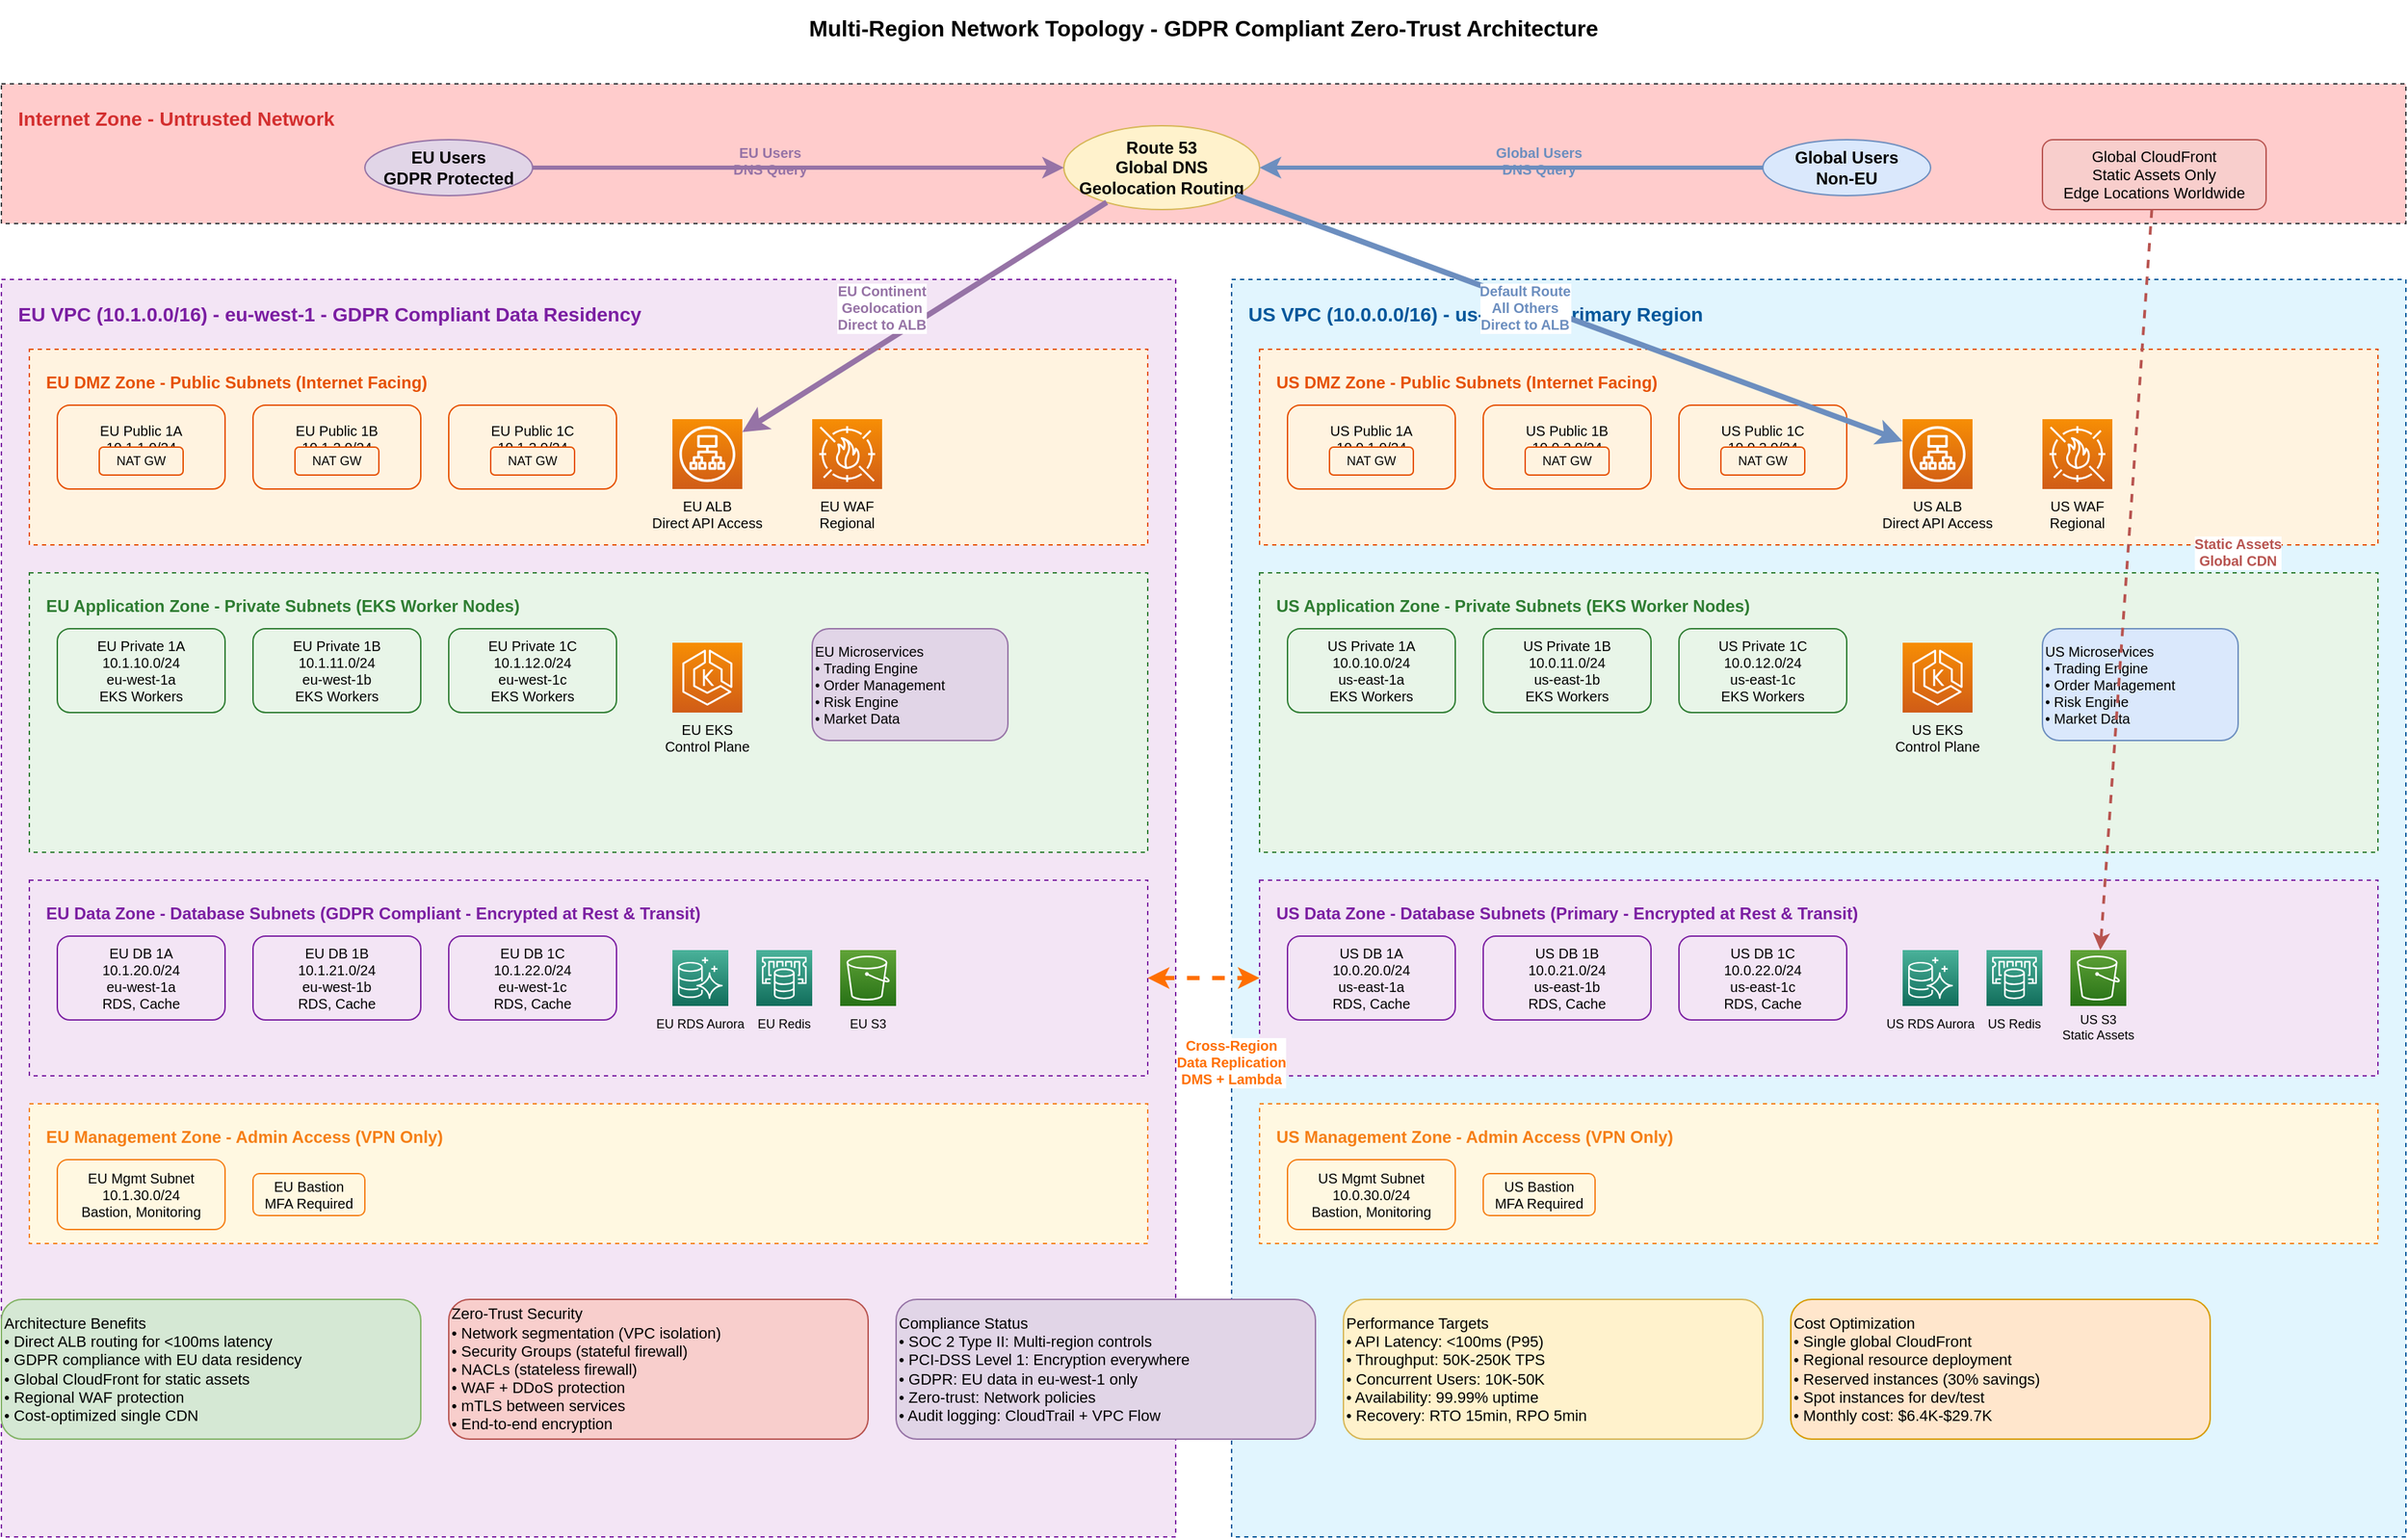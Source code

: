 <?xml version="1.0" encoding="UTF-8"?>
<mxfile version="22.1.16">
  <diagram name="Multi-Region Network Topology - GDPR Compliant" id="network-topology-v2">
    <mxGraphModel dx="2074" dy="1196" grid="1" gridSize="10" guides="1" tooltips="1" connect="1" arrows="1" fold="1" page="1" pageScale="1" pageWidth="1800" pageHeight="1200" math="0" shadow="0">
      <root>
        <mxCell id="0" />
        <mxCell id="1" parent="0" />
        
        <!-- Title -->
        <mxCell id="title" value="Multi-Region Network Topology - GDPR Compliant Zero-Trust Architecture" style="text;html=1;strokeColor=none;fillColor=none;align=center;verticalAlign=middle;whiteSpace=wrap;rounded=0;fontSize=16;fontStyle=1;" vertex="1" parent="1">
          <mxGeometry x="600" y="20" width="600" height="40" as="geometry" />
        </mxCell>

        <!-- Internet Zone -->
        <mxCell id="internet-zone" value="" style="fillColor=#ffcccc;strokeColor=#36393d;dashed=1;verticalAlign=top;fontStyle=1;whiteSpace=wrap;html=1;fontSize=14;" vertex="1" parent="1">
          <mxGeometry x="40" y="80" width="1720" height="100" as="geometry" />
        </mxCell>
        <mxCell id="internet-label" value="Internet Zone - Untrusted Network" style="text;html=1;strokeColor=none;fillColor=none;align=left;verticalAlign=top;whiteSpace=wrap;rounded=0;fontSize=14;fontStyle=1;fontColor=#d32f2f;" vertex="1" parent="1">
          <mxGeometry x="50" y="90" width="300" height="20" as="geometry" />
        </mxCell>

        <!-- EU Users -->
        <mxCell id="eu-users" value="EU Users&#xa;GDPR Protected" style="ellipse;whiteSpace=wrap;html=1;fillColor=#e1d5e7;strokeColor=#9673a6;fontSize=12;fontStyle=1;" vertex="1" parent="1">
          <mxGeometry x="300" y="120" width="120" height="40" as="geometry" />
        </mxCell>

        <!-- Route 53 Global DNS -->
        <mxCell id="route53" value="Route 53&#xa;Global DNS&#xa;Geolocation Routing" style="ellipse;whiteSpace=wrap;html=1;fillColor=#fff2cc;strokeColor=#d6b656;fontSize=12;fontStyle=1;" vertex="1" parent="1">
          <mxGeometry x="800" y="110" width="140" height="60" as="geometry" />
        </mxCell>

        <!-- Global Users -->
        <mxCell id="global-users" value="Global Users&#xa;Non-EU" style="ellipse;whiteSpace=wrap;html=1;fillColor=#dae8fc;strokeColor=#6c8ebf;fontSize=12;fontStyle=1;" vertex="1" parent="1">
          <mxGeometry x="1300" y="120" width="120" height="40" as="geometry" />
        </mxCell>

        <!-- Global CloudFront -->
        <mxCell id="global-cloudfront" value="Global CloudFront&#xa;Static Assets Only&#xa;Edge Locations Worldwide" style="rounded=1;whiteSpace=wrap;html=1;fillColor=#f8cecc;strokeColor=#b85450;fontSize=11;" vertex="1" parent="1">
          <mxGeometry x="1500" y="120" width="160" height="50" as="geometry" />
        </mxCell>

        <!-- EU Region VPC -->
        <mxCell id="eu-vpc" value="" style="fillColor=#f3e5f5;strokeColor=#7b1fa2;dashed=1;verticalAlign=top;fontStyle=1;whiteSpace=wrap;html=1;fontSize=14;" vertex="1" parent="1">
          <mxGeometry x="40" y="220" width="840" height="900" as="geometry" />
        </mxCell>
        <mxCell id="eu-vpc-label" value="EU VPC (10.1.0.0/16) - eu-west-1 - GDPR Compliant Data Residency" style="text;html=1;strokeColor=none;fillColor=none;align=left;verticalAlign=top;whiteSpace=wrap;rounded=0;fontSize=14;fontStyle=1;fontColor=#7b1fa2;" vertex="1" parent="1">
          <mxGeometry x="50" y="230" width="500" height="20" as="geometry" />
        </mxCell>

        <!-- EU DMZ Zone -->
        <mxCell id="eu-dmz-zone" value="" style="fillColor=#fff3e0;strokeColor=#e65100;dashed=1;verticalAlign=top;fontStyle=1;whiteSpace=wrap;html=1;fontSize=12;" vertex="1" parent="1">
          <mxGeometry x="60" y="270" width="800" height="140" as="geometry" />
        </mxCell>
        <mxCell id="eu-dmz-label" value="EU DMZ Zone - Public Subnets (Internet Facing)" style="text;html=1;strokeColor=none;fillColor=none;align=left;verticalAlign=top;whiteSpace=wrap;rounded=0;fontSize=12;fontStyle=1;fontColor=#e65100;" vertex="1" parent="1">
          <mxGeometry x="70" y="280" width="350" height="20" as="geometry" />
        </mxCell>

        <!-- EU Public Subnets -->
        <mxCell id="eu-pub-1a" value="EU Public 1A&#xa;10.1.1.0/24&#xa;eu-west-1a" style="rounded=1;whiteSpace=wrap;html=1;fillColor=#fff3e0;strokeColor=#e65100;fontSize=10;" vertex="1" parent="1">
          <mxGeometry x="80" y="310" width="120" height="60" as="geometry" />
        </mxCell>
        
        <mxCell id="eu-pub-1b" value="EU Public 1B&#xa;10.1.2.0/24&#xa;eu-west-1b" style="rounded=1;whiteSpace=wrap;html=1;fillColor=#fff3e0;strokeColor=#e65100;fontSize=10;" vertex="1" parent="1">
          <mxGeometry x="220" y="310" width="120" height="60" as="geometry" />
        </mxCell>
        
        <mxCell id="eu-pub-1c" value="EU Public 1C&#xa;10.1.3.0/24&#xa;eu-west-1c" style="rounded=1;whiteSpace=wrap;html=1;fillColor=#fff3e0;strokeColor=#e65100;fontSize=10;" vertex="1" parent="1">
          <mxGeometry x="360" y="310" width="120" height="60" as="geometry" />
        </mxCell>

        <!-- EU ALB -->
        <mxCell id="eu-alb" value="" style="sketch=0;points=[[0,0,0],[0.25,0,0],[0.5,0,0],[0.75,0,0],[1,0,0],[0,1,0],[0.25,1,0],[0.5,1,0],[0.75,1,0],[1,1,0],[0,0.25,0],[0,0.5,0],[0,0.75,0],[1,0.25,0],[1,0.5,0],[1,0.75,0]];outlineConnect=0;fontColor=#232F3E;gradientColor=#F78E04;gradientDirection=north;fillColor=#D05C17;strokeColor=#ffffff;dashed=0;verticalLabelPosition=bottom;verticalAlign=top;align=center;html=1;fontSize=12;fontStyle=0;aspect=fixed;shape=mxgraph.aws4.resourceIcon;resIcon=mxgraph.aws4.application_load_balancer;" vertex="1" parent="1">
          <mxGeometry x="520" y="320" width="50" height="50" as="geometry" />
        </mxCell>
        <mxCell id="eu-alb-label" value="EU ALB&#xa;Direct API Access" style="text;html=1;strokeColor=none;fillColor=none;align=center;verticalAlign=middle;whiteSpace=wrap;rounded=0;fontSize=10;" vertex="1" parent="1">
          <mxGeometry x="490" y="375" width="110" height="25" as="geometry" />
        </mxCell>

        <!-- EU WAF -->
        <mxCell id="eu-waf" value="" style="sketch=0;points=[[0,0,0],[0.25,0,0],[0.5,0,0],[0.75,0,0],[1,0,0],[0,1,0],[0.25,1,0],[0.5,1,0],[0.75,1,0],[1,1,0],[0,0.25,0],[0,0.5,0],[0,0.75,0],[1,0.25,0],[1,0.5,0],[1,0.75,0]];outlineConnect=0;fontColor=#232F3E;gradientColor=#F78E04;gradientDirection=north;fillColor=#D05C17;strokeColor=#ffffff;dashed=0;verticalLabelPosition=bottom;verticalAlign=top;align=center;html=1;fontSize=12;fontStyle=0;aspect=fixed;shape=mxgraph.aws4.resourceIcon;resIcon=mxgraph.aws4.waf;" vertex="1" parent="1">
          <mxGeometry x="620" y="320" width="50" height="50" as="geometry" />
        </mxCell>
        <mxCell id="eu-waf-label" value="EU WAF&#xa;Regional" style="text;html=1;strokeColor=none;fillColor=none;align=center;verticalAlign=middle;whiteSpace=wrap;rounded=0;fontSize=10;" vertex="1" parent="1">
          <mxGeometry x="600" y="375" width="90" height="25" as="geometry" />
        </mxCell>

        <!-- EU NAT Gateways -->
        <mxCell id="eu-nat-1a" value="NAT GW" style="rounded=1;whiteSpace=wrap;html=1;fillColor=#fff3e0;strokeColor=#e65100;fontSize=9;" vertex="1" parent="1">
          <mxGeometry x="110" y="340" width="60" height="20" as="geometry" />
        </mxCell>
        
        <mxCell id="eu-nat-1b" value="NAT GW" style="rounded=1;whiteSpace=wrap;html=1;fillColor=#fff3e0;strokeColor=#e65100;fontSize=9;" vertex="1" parent="1">
          <mxGeometry x="250" y="340" width="60" height="20" as="geometry" />
        </mxCell>
        
        <mxCell id="eu-nat-1c" value="NAT GW" style="rounded=1;whiteSpace=wrap;html=1;fillColor=#fff3e0;strokeColor=#e65100;fontSize=9;" vertex="1" parent="1">
          <mxGeometry x="390" y="340" width="60" height="20" as="geometry" />
        </mxCell>

        <!-- EU Application Zone -->
        <mxCell id="eu-app-zone" value="" style="fillColor=#e8f5e8;strokeColor=#2e7d32;dashed=1;verticalAlign=top;fontStyle=1;whiteSpace=wrap;html=1;fontSize=12;" vertex="1" parent="1">
          <mxGeometry x="60" y="430" width="800" height="200" as="geometry" />
        </mxCell>
        <mxCell id="eu-app-label" value="EU Application Zone - Private Subnets (EKS Worker Nodes)" style="text;html=1;strokeColor=none;fillColor=none;align=left;verticalAlign=top;whiteSpace=wrap;rounded=0;fontSize=12;fontStyle=1;fontColor=#2e7d32;" vertex="1" parent="1">
          <mxGeometry x="70" y="440" width="400" height="20" as="geometry" />
        </mxCell>

        <!-- EU Private App Subnets -->
        <mxCell id="eu-priv-1a" value="EU Private 1A&#xa;10.1.10.0/24&#xa;eu-west-1a&#xa;EKS Workers" style="rounded=1;whiteSpace=wrap;html=1;fillColor=#e8f5e8;strokeColor=#2e7d32;fontSize=10;" vertex="1" parent="1">
          <mxGeometry x="80" y="470" width="120" height="60" as="geometry" />
        </mxCell>
        
        <mxCell id="eu-priv-1b" value="EU Private 1B&#xa;10.1.11.0/24&#xa;eu-west-1b&#xa;EKS Workers" style="rounded=1;whiteSpace=wrap;html=1;fillColor=#e8f5e8;strokeColor=#2e7d32;fontSize=10;" vertex="1" parent="1">
          <mxGeometry x="220" y="470" width="120" height="60" as="geometry" />
        </mxCell>
        
        <mxCell id="eu-priv-1c" value="EU Private 1C&#xa;10.1.12.0/24&#xa;eu-west-1c&#xa;EKS Workers" style="rounded=1;whiteSpace=wrap;html=1;fillColor=#e8f5e8;strokeColor=#2e7d32;fontSize=10;" vertex="1" parent="1">
          <mxGeometry x="360" y="470" width="120" height="60" as="geometry" />
        </mxCell>

        <!-- EU EKS Control Plane -->
        <mxCell id="eu-eks" value="" style="sketch=0;points=[[0,0,0],[0.25,0,0],[0.5,0,0],[0.75,0,0],[1,0,0],[0,1,0],[0.25,1,0],[0.5,1,0],[0.75,1,0],[1,1,0],[0,0.25,0],[0,0.5,0],[0,0.75,0],[1,0.25,0],[1,0.5,0],[1,0.75,0]];outlineConnect=0;fontColor=#232F3E;gradientColor=#F78E04;gradientDirection=north;fillColor=#D05C17;strokeColor=#ffffff;dashed=0;verticalLabelPosition=bottom;verticalAlign=top;align=center;html=1;fontSize=12;fontStyle=0;aspect=fixed;shape=mxgraph.aws4.resourceIcon;resIcon=mxgraph.aws4.eks;" vertex="1" parent="1">
          <mxGeometry x="520" y="480" width="50" height="50" as="geometry" />
        </mxCell>
        <mxCell id="eu-eks-label" value="EU EKS&#xa;Control Plane" style="text;html=1;strokeColor=none;fillColor=none;align=center;verticalAlign=middle;whiteSpace=wrap;rounded=0;fontSize=10;" vertex="1" parent="1">
          <mxGeometry x="490" y="535" width="110" height="25" as="geometry" />
        </mxCell>

        <!-- EU Microservices -->
        <mxCell id="eu-services" value="EU Microservices&#xa;• Trading Engine&#xa;• Order Management&#xa;• Risk Engine&#xa;• Market Data" style="rounded=1;whiteSpace=wrap;html=1;fillColor=#e1d5e7;strokeColor=#9673a6;fontSize=10;align=left;" vertex="1" parent="1">
          <mxGeometry x="620" y="470" width="140" height="80" as="geometry" />
        </mxCell>

        <!-- EU Data Zone -->
        <mxCell id="eu-data-zone" value="" style="fillColor=#f3e5f5;strokeColor=#7b1fa2;dashed=1;verticalAlign=top;fontStyle=1;whiteSpace=wrap;html=1;fontSize=12;" vertex="1" parent="1">
          <mxGeometry x="60" y="650" width="800" height="140" as="geometry" />
        </mxCell>
        <mxCell id="eu-data-label" value="EU Data Zone - Database Subnets (GDPR Compliant - Encrypted at Rest &amp; Transit)" style="text;html=1;strokeColor=none;fillColor=none;align=left;verticalAlign=top;whiteSpace=wrap;rounded=0;fontSize=12;fontStyle=1;fontColor=#7b1fa2;" vertex="1" parent="1">
          <mxGeometry x="70" y="660" width="500" height="20" as="geometry" />
        </mxCell>

        <!-- EU Database Subnets -->
        <mxCell id="eu-db-1a" value="EU DB 1A&#xa;10.1.20.0/24&#xa;eu-west-1a&#xa;RDS, Cache" style="rounded=1;whiteSpace=wrap;html=1;fillColor=#f3e5f5;strokeColor=#7b1fa2;fontSize=10;" vertex="1" parent="1">
          <mxGeometry x="80" y="690" width="120" height="60" as="geometry" />
        </mxCell>
        
        <mxCell id="eu-db-1b" value="EU DB 1B&#xa;10.1.21.0/24&#xa;eu-west-1b&#xa;RDS, Cache" style="rounded=1;whiteSpace=wrap;html=1;fillColor=#f3e5f5;strokeColor=#7b1fa2;fontSize=10;" vertex="1" parent="1">
          <mxGeometry x="220" y="690" width="120" height="60" as="geometry" />
        </mxCell>
        
        <mxCell id="eu-db-1c" value="EU DB 1C&#xa;10.1.22.0/24&#xa;eu-west-1c&#xa;RDS, Cache" style="rounded=1;whiteSpace=wrap;html=1;fillColor=#f3e5f5;strokeColor=#7b1fa2;fontSize=10;" vertex="1" parent="1">
          <mxGeometry x="360" y="690" width="120" height="60" as="geometry" />
        </mxCell>

        <!-- EU Database Icons -->
        <mxCell id="eu-rds" value="" style="sketch=0;points=[[0,0,0],[0.25,0,0],[0.5,0,0],[0.75,0,0],[1,0,0],[0,1,0],[0.25,1,0],[0.5,1,0],[0.75,1,0],[1,1,0],[0,0.25,0],[0,0.5,0],[0,0.75,0],[1,0.25,0],[1,0.5,0],[1,0.75,0]];outlineConnect=0;fontColor=#232F3E;gradientColor=#4AB29A;gradientDirection=north;fillColor=#116D5B;strokeColor=#ffffff;dashed=0;verticalLabelPosition=bottom;verticalAlign=top;align=center;html=1;fontSize=12;fontStyle=0;aspect=fixed;shape=mxgraph.aws4.resourceIcon;resIcon=mxgraph.aws4.aurora;" vertex="1" parent="1">
          <mxGeometry x="520" y="700" width="40" height="40" as="geometry" />
        </mxCell>
        <mxCell id="eu-rds-label" value="EU RDS Aurora" style="text;html=1;strokeColor=none;fillColor=none;align=center;verticalAlign=middle;whiteSpace=wrap;rounded=0;fontSize=9;" vertex="1" parent="1">
          <mxGeometry x="490" y="745" width="100" height="15" as="geometry" />
        </mxCell>

        <mxCell id="eu-redis" value="" style="sketch=0;points=[[0,0,0],[0.25,0,0],[0.5,0,0],[0.75,0,0],[1,0,0],[0,1,0],[0.25,1,0],[0.5,1,0],[0.75,1,0],[1,1,0],[0,0.25,0],[0,0.5,0],[0,0.75,0],[1,0.25,0],[1,0.5,0],[1,0.75,0]];outlineConnect=0;fontColor=#232F3E;gradientColor=#4AB29A;gradientDirection=north;fillColor=#116D5B;strokeColor=#ffffff;dashed=0;verticalLabelPosition=bottom;verticalAlign=top;align=center;html=1;fontSize=12;fontStyle=0;aspect=fixed;shape=mxgraph.aws4.resourceIcon;resIcon=mxgraph.aws4.elasticache;" vertex="1" parent="1">
          <mxGeometry x="580" y="700" width="40" height="40" as="geometry" />
        </mxCell>
        <mxCell id="eu-redis-label" value="EU Redis" style="text;html=1;strokeColor=none;fillColor=none;align=center;verticalAlign=middle;whiteSpace=wrap;rounded=0;fontSize=9;" vertex="1" parent="1">
          <mxGeometry x="560" y="745" width="80" height="15" as="geometry" />
        </mxCell>

        <mxCell id="eu-s3" value="" style="sketch=0;points=[[0,0,0],[0.25,0,0],[0.5,0,0],[0.75,0,0],[1,0,0],[0,1,0],[0.25,1,0],[0.5,1,0],[0.75,1,0],[1,1,0],[0,0.25,0],[0,0.5,0],[0,0.75,0],[1,0.25,0],[1,0.5,0],[1,0.75,0]];outlineConnect=0;fontColor=#232F3E;gradientColor=#60A337;gradientDirection=north;fillColor=#277116;strokeColor=#ffffff;dashed=0;verticalLabelPosition=bottom;verticalAlign=top;align=center;html=1;fontSize=12;fontStyle=0;aspect=fixed;shape=mxgraph.aws4.resourceIcon;resIcon=mxgraph.aws4.s3;" vertex="1" parent="1">
          <mxGeometry x="640" y="700" width="40" height="40" as="geometry" />
        </mxCell>
        <mxCell id="eu-s3-label" value="EU S3" style="text;html=1;strokeColor=none;fillColor=none;align=center;verticalAlign=middle;whiteSpace=wrap;rounded=0;fontSize=9;" vertex="1" parent="1">
          <mxGeometry x="620" y="745" width="80" height="15" as="geometry" />
        </mxCell>

        <!-- EU Management Zone -->
        <mxCell id="eu-mgmt-zone" value="" style="fillColor=#fff8e1;strokeColor=#f57f17;dashed=1;verticalAlign=top;fontStyle=1;whiteSpace=wrap;html=1;fontSize=12;" vertex="1" parent="1">
          <mxGeometry x="60" y="810" width="800" height="100" as="geometry" />
        </mxCell>
        <mxCell id="eu-mgmt-label" value="EU Management Zone - Admin Access (VPN Only)" style="text;html=1;strokeColor=none;fillColor=none;align=left;verticalAlign=top;whiteSpace=wrap;rounded=0;fontSize=12;fontStyle=1;fontColor=#f57f17;" vertex="1" parent="1">
          <mxGeometry x="70" y="820" width="350" height="20" as="geometry" />
        </mxCell>

        <mxCell id="eu-mgmt-subnet" value="EU Mgmt Subnet&#xa;10.1.30.0/24&#xa;Bastion, Monitoring" style="rounded=1;whiteSpace=wrap;html=1;fillColor=#fff8e1;strokeColor=#f57f17;fontSize=10;" vertex="1" parent="1">
          <mxGeometry x="80" y="850" width="120" height="50" as="geometry" />
        </mxCell>

        <mxCell id="eu-bastion" value="EU Bastion&#xa;MFA Required" style="rounded=1;whiteSpace=wrap;html=1;fillColor=#fff8e1;strokeColor=#f57f17;fontSize=10;" vertex="1" parent="1">
          <mxGeometry x="220" y="860" width="80" height="30" as="geometry" />
        </mxCell>

        <!-- US Region VPC -->
        <mxCell id="us-vpc" value="" style="fillColor=#e1f5fe;strokeColor=#01579b;dashed=1;verticalAlign=top;fontStyle=1;whiteSpace=wrap;html=1;fontSize=14;" vertex="1" parent="1">
          <mxGeometry x="920" y="220" width="840" height="900" as="geometry" />
        </mxCell>
        <mxCell id="us-vpc-label" value="US VPC (10.0.0.0/16) - us-east-1 - Primary Region" style="text;html=1;strokeColor=none;fillColor=none;align=left;verticalAlign=top;whiteSpace=wrap;rounded=0;fontSize=14;fontStyle=1;fontColor=#01579b;" vertex="1" parent="1">
          <mxGeometry x="930" y="230" width="400" height="20" as="geometry" />
        </mxCell>

        <!-- US DMZ Zone -->
        <mxCell id="us-dmz-zone" value="" style="fillColor=#fff3e0;strokeColor=#e65100;dashed=1;verticalAlign=top;fontStyle=1;whiteSpace=wrap;html=1;fontSize=12;" vertex="1" parent="1">
          <mxGeometry x="940" y="270" width="800" height="140" as="geometry" />
        </mxCell>
        <mxCell id="us-dmz-label" value="US DMZ Zone - Public Subnets (Internet Facing)" style="text;html=1;strokeColor=none;fillColor=none;align=left;verticalAlign=top;whiteSpace=wrap;rounded=0;fontSize=12;fontStyle=1;fontColor=#e65100;" vertex="1" parent="1">
          <mxGeometry x="950" y="280" width="350" height="20" as="geometry" />
        </mxCell>

        <!-- US Public Subnets -->
        <mxCell id="us-pub-1a" value="US Public 1A&#xa;10.0.1.0/24&#xa;us-east-1a" style="rounded=1;whiteSpace=wrap;html=1;fillColor=#fff3e0;strokeColor=#e65100;fontSize=10;" vertex="1" parent="1">
          <mxGeometry x="960" y="310" width="120" height="60" as="geometry" />
        </mxCell>
        
        <mxCell id="us-pub-1b" value="US Public 1B&#xa;10.0.2.0/24&#xa;us-east-1b" style="rounded=1;whiteSpace=wrap;html=1;fillColor=#fff3e0;strokeColor=#e65100;fontSize=10;" vertex="1" parent="1">
          <mxGeometry x="1100" y="310" width="120" height="60" as="geometry" />
        </mxCell>
        
        <mxCell id="us-pub-1c" value="US Public 1C&#xa;10.0.3.0/24&#xa;us-east-1c" style="rounded=1;whiteSpace=wrap;html=1;fillColor=#fff3e0;strokeColor=#e65100;fontSize=10;" vertex="1" parent="1">
          <mxGeometry x="1240" y="310" width="120" height="60" as="geometry" />
        </mxCell>

        <!-- US ALB -->
        <mxCell id="us-alb" value="" style="sketch=0;points=[[0,0,0],[0.25,0,0],[0.5,0,0],[0.75,0,0],[1,0,0],[0,1,0],[0.25,1,0],[0.5,1,0],[0.75,1,0],[1,1,0],[0,0.25,0],[0,0.5,0],[0,0.75,0],[1,0.25,0],[1,0.5,0],[1,0.75,0]];outlineConnect=0;fontColor=#232F3E;gradientColor=#F78E04;gradientDirection=north;fillColor=#D05C17;strokeColor=#ffffff;dashed=0;verticalLabelPosition=bottom;verticalAlign=top;align=center;html=1;fontSize=12;fontStyle=0;aspect=fixed;shape=mxgraph.aws4.resourceIcon;resIcon=mxgraph.aws4.application_load_balancer;" vertex="1" parent="1">
          <mxGeometry x="1400" y="320" width="50" height="50" as="geometry" />
        </mxCell>
        <mxCell id="us-alb-label" value="US ALB&#xa;Direct API Access" style="text;html=1;strokeColor=none;fillColor=none;align=center;verticalAlign=middle;whiteSpace=wrap;rounded=0;fontSize=10;" vertex="1" parent="1">
          <mxGeometry x="1370" y="375" width="110" height="25" as="geometry" />
        </mxCell>

        <!-- US WAF -->
        <mxCell id="us-waf" value="" style="sketch=0;points=[[0,0,0],[0.25,0,0],[0.5,0,0],[0.75,0,0],[1,0,0],[0,1,0],[0.25,1,0],[0.5,1,0],[0.75,1,0],[1,1,0],[0,0.25,0],[0,0.5,0],[0,0.75,0],[1,0.25,0],[1,0.5,0],[1,0.75,0]];outlineConnect=0;fontColor=#232F3E;gradientColor=#F78E04;gradientDirection=north;fillColor=#D05C17;strokeColor=#ffffff;dashed=0;verticalLabelPosition=bottom;verticalAlign=top;align=center;html=1;fontSize=12;fontStyle=0;aspect=fixed;shape=mxgraph.aws4.resourceIcon;resIcon=mxgraph.aws4.waf;" vertex="1" parent="1">
          <mxGeometry x="1500" y="320" width="50" height="50" as="geometry" />
        </mxCell>
        <mxCell id="us-waf-label" value="US WAF&#xa;Regional" style="text;html=1;strokeColor=none;fillColor=none;align=center;verticalAlign=middle;whiteSpace=wrap;rounded=0;fontSize=10;" vertex="1" parent="1">
          <mxGeometry x="1480" y="375" width="90" height="25" as="geometry" />
        </mxCell>

        <!-- US NAT Gateways -->
        <mxCell id="us-nat-1a" value="NAT GW" style="rounded=1;whiteSpace=wrap;html=1;fillColor=#fff3e0;strokeColor=#e65100;fontSize=9;" vertex="1" parent="1">
          <mxGeometry x="990" y="340" width="60" height="20" as="geometry" />
        </mxCell>
        
        <mxCell id="us-nat-1b" value="NAT GW" style="rounded=1;whiteSpace=wrap;html=1;fillColor=#fff3e0;strokeColor=#e65100;fontSize=9;" vertex="1" parent="1">
          <mxGeometry x="1130" y="340" width="60" height="20" as="geometry" />
        </mxCell>
        
        <mxCell id="us-nat-1c" value="NAT GW" style="rounded=1;whiteSpace=wrap;html=1;fillColor=#fff3e0;strokeColor=#e65100;fontSize=9;" vertex="1" parent="1">
          <mxGeometry x="1270" y="340" width="60" height="20" as="geometry" />
        </mxCell>

        <!-- US Application Zone -->
        <mxCell id="us-app-zone" value="" style="fillColor=#e8f5e8;strokeColor=#2e7d32;dashed=1;verticalAlign=top;fontStyle=1;whiteSpace=wrap;html=1;fontSize=12;" vertex="1" parent="1">
          <mxGeometry x="940" y="430" width="800" height="200" as="geometry" />
        </mxCell>
        <mxCell id="us-app-label" value="US Application Zone - Private Subnets (EKS Worker Nodes)" style="text;html=1;strokeColor=none;fillColor=none;align=left;verticalAlign=top;whiteSpace=wrap;rounded=0;fontSize=12;fontStyle=1;fontColor=#2e7d32;" vertex="1" parent="1">
          <mxGeometry x="950" y="440" width="400" height="20" as="geometry" />
        </mxCell>

        <!-- US Private App Subnets -->
        <mxCell id="us-priv-1a" value="US Private 1A&#xa;10.0.10.0/24&#xa;us-east-1a&#xa;EKS Workers" style="rounded=1;whiteSpace=wrap;html=1;fillColor=#e8f5e8;strokeColor=#2e7d32;fontSize=10;" vertex="1" parent="1">
          <mxGeometry x="960" y="470" width="120" height="60" as="geometry" />
        </mxCell>
        
        <mxCell id="us-priv-1b" value="US Private 1B&#xa;10.0.11.0/24&#xa;us-east-1b&#xa;EKS Workers" style="rounded=1;whiteSpace=wrap;html=1;fillColor=#e8f5e8;strokeColor=#2e7d32;fontSize=10;" vertex="1" parent="1">
          <mxGeometry x="1100" y="470" width="120" height="60" as="geometry" />
        </mxCell>
        
        <mxCell id="us-priv-1c" value="US Private 1C&#xa;10.0.12.0/24&#xa;us-east-1c&#xa;EKS Workers" style="rounded=1;whiteSpace=wrap;html=1;fillColor=#e8f5e8;strokeColor=#2e7d32;fontSize=10;" vertex="1" parent="1">
          <mxGeometry x="1240" y="470" width="120" height="60" as="geometry" />
        </mxCell>

        <!-- US EKS Control Plane -->
        <mxCell id="us-eks" value="" style="sketch=0;points=[[0,0,0],[0.25,0,0],[0.5,0,0],[0.75,0,0],[1,0,0],[0,1,0],[0.25,1,0],[0.5,1,0],[0.75,1,0],[1,1,0],[0,0.25,0],[0,0.5,0],[0,0.75,0],[1,0.25,0],[1,0.5,0],[1,0.75,0]];outlineConnect=0;fontColor=#232F3E;gradientColor=#F78E04;gradientDirection=north;fillColor=#D05C17;strokeColor=#ffffff;dashed=0;verticalLabelPosition=bottom;verticalAlign=top;align=center;html=1;fontSize=12;fontStyle=0;aspect=fixed;shape=mxgraph.aws4.resourceIcon;resIcon=mxgraph.aws4.eks;" vertex="1" parent="1">
          <mxGeometry x="1400" y="480" width="50" height="50" as="geometry" />
        </mxCell>
        <mxCell id="us-eks-label" value="US EKS&#xa;Control Plane" style="text;html=1;strokeColor=none;fillColor=none;align=center;verticalAlign=middle;whiteSpace=wrap;rounded=0;fontSize=10;" vertex="1" parent="1">
          <mxGeometry x="1370" y="535" width="110" height="25" as="geometry" />
        </mxCell>

        <!-- US Microservices -->
        <mxCell id="us-services" value="US Microservices&#xa;• Trading Engine&#xa;• Order Management&#xa;• Risk Engine&#xa;• Market Data" style="rounded=1;whiteSpace=wrap;html=1;fillColor=#dae8fc;strokeColor=#6c8ebf;fontSize=10;align=left;" vertex="1" parent="1">
          <mxGeometry x="1500" y="470" width="140" height="80" as="geometry" />
        </mxCell>

        <!-- US Data Zone -->
        <mxCell id="us-data-zone" value="" style="fillColor=#f3e5f5;strokeColor=#7b1fa2;dashed=1;verticalAlign=top;fontStyle=1;whiteSpace=wrap;html=1;fontSize=12;" vertex="1" parent="1">
          <mxGeometry x="940" y="650" width="800" height="140" as="geometry" />
        </mxCell>
        <mxCell id="us-data-label" value="US Data Zone - Database Subnets (Primary - Encrypted at Rest &amp; Transit)" style="text;html=1;strokeColor=none;fillColor=none;align=left;verticalAlign=top;whiteSpace=wrap;rounded=0;fontSize=12;fontStyle=1;fontColor=#7b1fa2;" vertex="1" parent="1">
          <mxGeometry x="950" y="660" width="450" height="20" as="geometry" />
        </mxCell>

        <!-- US Database Subnets -->
        <mxCell id="us-db-1a" value="US DB 1A&#xa;10.0.20.0/24&#xa;us-east-1a&#xa;RDS, Cache" style="rounded=1;whiteSpace=wrap;html=1;fillColor=#f3e5f5;strokeColor=#7b1fa2;fontSize=10;" vertex="1" parent="1">
          <mxGeometry x="960" y="690" width="120" height="60" as="geometry" />
        </mxCell>
        
        <mxCell id="us-db-1b" value="US DB 1B&#xa;10.0.21.0/24&#xa;us-east-1b&#xa;RDS, Cache" style="rounded=1;whiteSpace=wrap;html=1;fillColor=#f3e5f5;strokeColor=#7b1fa2;fontSize=10;" vertex="1" parent="1">
          <mxGeometry x="1100" y="690" width="120" height="60" as="geometry" />
        </mxCell>
        
        <mxCell id="us-db-1c" value="US DB 1C&#xa;10.0.22.0/24&#xa;us-east-1c&#xa;RDS, Cache" style="rounded=1;whiteSpace=wrap;html=1;fillColor=#f3e5f5;strokeColor=#7b1fa2;fontSize=10;" vertex="1" parent="1">
          <mxGeometry x="1240" y="690" width="120" height="60" as="geometry" />
        </mxCell>

        <!-- US Database Icons -->
        <mxCell id="us-rds" value="" style="sketch=0;points=[[0,0,0],[0.25,0,0],[0.5,0,0],[0.75,0,0],[1,0,0],[0,1,0],[0.25,1,0],[0.5,1,0],[0.75,1,0],[1,1,0],[0,0.25,0],[0,0.5,0],[0,0.75,0],[1,0.25,0],[1,0.5,0],[1,0.75,0]];outlineConnect=0;fontColor=#232F3E;gradientColor=#4AB29A;gradientDirection=north;fillColor=#116D5B;strokeColor=#ffffff;dashed=0;verticalLabelPosition=bottom;verticalAlign=top;align=center;html=1;fontSize=12;fontStyle=0;aspect=fixed;shape=mxgraph.aws4.resourceIcon;resIcon=mxgraph.aws4.aurora;" vertex="1" parent="1">
          <mxGeometry x="1400" y="700" width="40" height="40" as="geometry" />
        </mxCell>
        <mxCell id="us-rds-label" value="US RDS Aurora" style="text;html=1;strokeColor=none;fillColor=none;align=center;verticalAlign=middle;whiteSpace=wrap;rounded=0;fontSize=9;" vertex="1" parent="1">
          <mxGeometry x="1370" y="745" width="100" height="15" as="geometry" />
        </mxCell>

        <mxCell id="us-redis" value="" style="sketch=0;points=[[0,0,0],[0.25,0,0],[0.5,0,0],[0.75,0,0],[1,0,0],[0,1,0],[0.25,1,0],[0.5,1,0],[0.75,1,0],[1,1,0],[0,0.25,0],[0,0.5,0],[0,0.75,0],[1,0.25,0],[1,0.5,0],[1,0.75,0]];outlineConnect=0;fontColor=#232F3E;gradientColor=#4AB29A;gradientDirection=north;fillColor=#116D5B;strokeColor=#ffffff;dashed=0;verticalLabelPosition=bottom;verticalAlign=top;align=center;html=1;fontSize=12;fontStyle=0;aspect=fixed;shape=mxgraph.aws4.resourceIcon;resIcon=mxgraph.aws4.elasticache;" vertex="1" parent="1">
          <mxGeometry x="1460" y="700" width="40" height="40" as="geometry" />
        </mxCell>
        <mxCell id="us-redis-label" value="US Redis" style="text;html=1;strokeColor=none;fillColor=none;align=center;verticalAlign=middle;whiteSpace=wrap;rounded=0;fontSize=9;" vertex="1" parent="1">
          <mxGeometry x="1440" y="745" width="80" height="15" as="geometry" />
        </mxCell>

        <mxCell id="us-s3" value="" style="sketch=0;points=[[0,0,0],[0.25,0,0],[0.5,0,0],[0.75,0,0],[1,0,0],[0,1,0],[0.25,1,0],[0.5,1,0],[0.75,1,0],[1,1,0],[0,0.25,0],[0,0.5,0],[0,0.75,0],[1,0.25,0],[1,0.5,0],[1,0.75,0]];outlineConnect=0;fontColor=#232F3E;gradientColor=#60A337;gradientDirection=north;fillColor=#277116;strokeColor=#ffffff;dashed=0;verticalLabelPosition=bottom;verticalAlign=top;align=center;html=1;fontSize=12;fontStyle=0;aspect=fixed;shape=mxgraph.aws4.resourceIcon;resIcon=mxgraph.aws4.s3;" vertex="1" parent="1">
          <mxGeometry x="1520" y="700" width="40" height="40" as="geometry" />
        </mxCell>
        <mxCell id="us-s3-label" value="US S3&#xa;Static Assets" style="text;html=1;strokeColor=none;fillColor=none;align=center;verticalAlign=middle;whiteSpace=wrap;rounded=0;fontSize=9;" vertex="1" parent="1">
          <mxGeometry x="1500" y="745" width="80" height="20" as="geometry" />
        </mxCell>

        <!-- US Management Zone -->
        <mxCell id="us-mgmt-zone" value="" style="fillColor=#fff8e1;strokeColor=#f57f17;dashed=1;verticalAlign=top;fontStyle=1;whiteSpace=wrap;html=1;fontSize=12;" vertex="1" parent="1">
          <mxGeometry x="940" y="810" width="800" height="100" as="geometry" />
        </mxCell>
        <mxCell id="us-mgmt-label" value="US Management Zone - Admin Access (VPN Only)" style="text;html=1;strokeColor=none;fillColor=none;align=left;verticalAlign=top;whiteSpace=wrap;rounded=0;fontSize=12;fontStyle=1;fontColor=#f57f17;" vertex="1" parent="1">
          <mxGeometry x="950" y="820" width="350" height="20" as="geometry" />
        </mxCell>

        <mxCell id="us-mgmt-subnet" value="US Mgmt Subnet&#xa;10.0.30.0/24&#xa;Bastion, Monitoring" style="rounded=1;whiteSpace=wrap;html=1;fillColor=#fff8e1;strokeColor=#f57f17;fontSize=10;" vertex="1" parent="1">
          <mxGeometry x="960" y="850" width="120" height="50" as="geometry" />
        </mxCell>

        <mxCell id="us-bastion" value="US Bastion&#xa;MFA Required" style="rounded=1;whiteSpace=wrap;html=1;fillColor=#fff8e1;strokeColor=#f57f17;fontSize=10;" vertex="1" parent="1">
          <mxGeometry x="1100" y="860" width="80" height="30" as="geometry" />
        </mxCell>

        <!-- Traffic Flow Arrows -->
        <!-- EU Users to Route 53 -->
        <mxCell id="flow-eu-dns" value="" style="endArrow=classic;html=1;rounded=0;strokeColor=#9673a6;strokeWidth=3;" edge="1" parent="1" source="eu-users" target="route53">
          <mxGeometry width="50" height="50" relative="1" as="geometry">
            <mxPoint x="420" y="140" as="sourcePoint" />
            <mxPoint x="800" y="140" as="targetPoint" />
          </mxGeometry>
        </mxCell>
        <mxCell id="flow-eu-dns-label" value="EU Users&#xa;DNS Query" style="text;html=1;strokeColor=none;fillColor=none;align=center;verticalAlign=middle;whiteSpace=wrap;rounded=0;fontSize=10;fontColor=#9673a6;fontStyle=1;" vertex="1" parent="1">
          <mxGeometry x="550" y="120" width="80" height="30" as="geometry" />
        </mxCell>

        <!-- Global Users to Route 53 -->
        <mxCell id="flow-global-dns" value="" style="endArrow=classic;html=1;rounded=0;strokeColor=#6c8ebf;strokeWidth=3;" edge="1" parent="1" source="global-users" target="route53">
          <mxGeometry width="50" height="50" relative="1" as="geometry">
            <mxPoint x="1300" y="140" as="sourcePoint" />
            <mxPoint x="940" y="140" as="targetPoint" />
          </mxGeometry>
        </mxCell>
        <mxCell id="flow-global-dns-label" value="Global Users&#xa;DNS Query" style="text;html=1;strokeColor=none;fillColor=none;align=center;verticalAlign=middle;whiteSpace=wrap;rounded=0;fontSize=10;fontColor=#6c8ebf;fontStyle=1;" vertex="1" parent="1">
          <mxGeometry x="1100" y="120" width="80" height="30" as="geometry" />
        </mxCell>

        <!-- Route 53 to EU ALB -->
        <mxCell id="flow-dns-eu" value="" style="endArrow=classic;html=1;rounded=0;strokeColor=#9673a6;strokeWidth=4;" edge="1" parent="1" source="route53" target="eu-alb">
          <mxGeometry width="50" height="50" relative="1" as="geometry">
            <mxPoint x="800" y="170" as="sourcePoint" />
            <mxPoint x="545" y="320" as="targetPoint" />
          </mxGeometry>
        </mxCell>
        <mxCell id="flow-dns-eu-label" value="EU Continent&#xa;Geolocation&#xa;Direct to ALB" style="text;html=1;strokeColor=none;fillColor=none;align=center;verticalAlign=middle;whiteSpace=wrap;rounded=0;fontSize=10;fontColor=#9673a6;fontStyle=1;labelBackgroundColor=#ffffff;" vertex="1" parent="1">
          <mxGeometry x="620" y="220" width="100" height="40" as="geometry" />
        </mxCell>

        <!-- Route 53 to US ALB -->
        <mxCell id="flow-dns-us" value="" style="endArrow=classic;html=1;rounded=0;strokeColor=#6c8ebf;strokeWidth=4;" edge="1" parent="1" source="route53" target="us-alb">
          <mxGeometry width="50" height="50" relative="1" as="geometry">
            <mxPoint x="940" y="170" as="sourcePoint" />
            <mxPoint x="1425" y="320" as="targetPoint" />
          </mxGeometry>
        </mxCell>
        <mxCell id="flow-dns-us-label" value="Default Route&#xa;All Others&#xa;Direct to ALB" style="text;html=1;strokeColor=none;fillColor=none;align=center;verticalAlign=middle;whiteSpace=wrap;rounded=0;fontSize=10;fontColor=#6c8ebf;fontStyle=1;labelBackgroundColor=#ffffff;" vertex="1" parent="1">
          <mxGeometry x="1080" y="220" width="100" height="40" as="geometry" />
        </mxCell>

        <!-- CloudFront to S3 -->
        <mxCell id="flow-cf-s3" value="" style="endArrow=classic;html=1;rounded=0;strokeColor=#b85450;strokeWidth=2;dashed=1;" edge="1" parent="1" source="global-cloudfront" target="us-s3">
          <mxGeometry width="50" height="50" relative="1" as="geometry">
            <mxPoint x="1580" y="170" as="sourcePoint" />
            <mxPoint x="1540" y="700" as="targetPoint" />
          </mxGeometry>
        </mxCell>
        <mxCell id="flow-cf-s3-label" value="Static Assets&#xa;Global CDN" style="text;html=1;strokeColor=none;fillColor=none;align=center;verticalAlign=middle;whiteSpace=wrap;rounded=0;fontSize=10;fontColor=#b85450;fontStyle=1;labelBackgroundColor=#ffffff;" vertex="1" parent="1">
          <mxGeometry x="1600" y="400" width="80" height="30" as="geometry" />
        </mxCell>

        <!-- Data Replication Arrow -->
        <mxCell id="data-replication" value="" style="endArrow=classic;startArrow=classic;html=1;rounded=0;strokeColor=#ff6f00;strokeWidth=3;dashed=1;" edge="1" parent="1">
          <mxGeometry width="50" height="50" relative="1" as="geometry">
            <mxPoint x="860" y="720" as="sourcePoint" />
            <mxPoint x="940" y="720" as="targetPoint" />
          </mxGeometry>
        </mxCell>
        <mxCell id="data-repl-label" value="Cross-Region&#xa;Data Replication&#xa;DMS + Lambda" style="text;html=1;strokeColor=none;fillColor=none;align=center;verticalAlign=middle;whiteSpace=wrap;rounded=0;fontSize=10;fontColor=#ff6f00;fontStyle=1;labelBackgroundColor=#ffffff;" vertex="1" parent="1">
          <mxGeometry x="860" y="760" width="120" height="40" as="geometry" />
        </mxCell>

        <!-- Architecture Benefits -->
        <mxCell id="arch-benefits" value="Architecture Benefits&#xa;• Direct ALB routing for &lt;100ms latency&#xa;• GDPR compliance with EU data residency&#xa;• Global CloudFront for static assets&#xa;• Regional WAF protection&#xa;• Cost-optimized single CDN" style="rounded=1;whiteSpace=wrap;html=1;fillColor=#d5e8d4;strokeColor=#82b366;fontSize=11;align=left;" vertex="1" parent="1">
          <mxGeometry x="40" y="950" width="300" height="100" as="geometry" />
        </mxCell>

        <!-- Security Controls -->
        <mxCell id="security-controls" value="Zero-Trust Security&#xa;• Network segmentation (VPC isolation)&#xa;• Security Groups (stateful firewall)&#xa;• NACLs (stateless firewall)&#xa;• WAF + DDoS protection&#xa;• mTLS between services&#xa;• End-to-end encryption" style="rounded=1;whiteSpace=wrap;html=1;fillColor=#f8cecc;strokeColor=#b85450;fontSize=11;align=left;" vertex="1" parent="1">
          <mxGeometry x="360" y="950" width="300" height="100" as="geometry" />
        </mxCell>

        <!-- Compliance -->
        <mxCell id="compliance-status" value="Compliance Status&#xa;• SOC 2 Type II: Multi-region controls&#xa;• PCI-DSS Level 1: Encryption everywhere&#xa;• GDPR: EU data in eu-west-1 only&#xa;• Zero-trust: Network policies&#xa;• Audit logging: CloudTrail + VPC Flow" style="rounded=1;whiteSpace=wrap;html=1;fillColor=#e1d5e7;strokeColor=#9673a6;fontSize=11;align=left;" vertex="1" parent="1">
          <mxGeometry x="680" y="950" width="300" height="100" as="geometry" />
        </mxCell>

        <!-- Performance Metrics -->
        <mxCell id="performance-metrics" value="Performance Targets&#xa;• API Latency: &lt;100ms (P95)&#xa;• Throughput: 50K-250K TPS&#xa;• Concurrent Users: 10K-50K&#xa;• Availability: 99.99% uptime&#xa;• Recovery: RTO 15min, RPO 5min" style="rounded=1;whiteSpace=wrap;html=1;fillColor=#fff2cc;strokeColor=#d6b656;fontSize=11;align=left;" vertex="1" parent="1">
          <mxGeometry x="1000" y="950" width="300" height="100" as="geometry" />
        </mxCell>

        <!-- Cost Optimization -->
        <mxCell id="cost-optimization" value="Cost Optimization&#xa;• Single global CloudFront&#xa;• Regional resource deployment&#xa;• Reserved instances (30% savings)&#xa;• Spot instances for dev/test&#xa;• Monthly cost: $6.4K-$29.7K" style="rounded=1;whiteSpace=wrap;html=1;fillColor=#ffe6cc;strokeColor=#d79b00;fontSize=11;align=left;" vertex="1" parent="1">
          <mxGeometry x="1320" y="950" width="300" height="100" as="geometry" />
        </mxCell>

      </root>
    </mxGraphModel>
  </diagram>
</mxfile>
